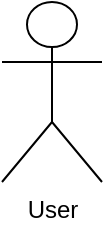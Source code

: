<mxfile version="13.7.7" type="github">
  <diagram id="TOQEj234uVdWUdv0F9oo" name="Page-1">
    <mxGraphModel dx="1038" dy="575" grid="1" gridSize="10" guides="1" tooltips="1" connect="1" arrows="1" fold="1" page="1" pageScale="1" pageWidth="850" pageHeight="1100" math="0" shadow="0">
      <root>
        <mxCell id="0" />
        <mxCell id="1" parent="0" />
        <mxCell id="4z11l-sIG_NwzeE_8q_A-1" value="User" style="shape=umlActor;verticalLabelPosition=bottom;verticalAlign=top;html=1;" parent="1" vertex="1">
          <mxGeometry x="180" y="190" width="50" height="90" as="geometry" />
        </mxCell>
      </root>
    </mxGraphModel>
  </diagram>
</mxfile>

